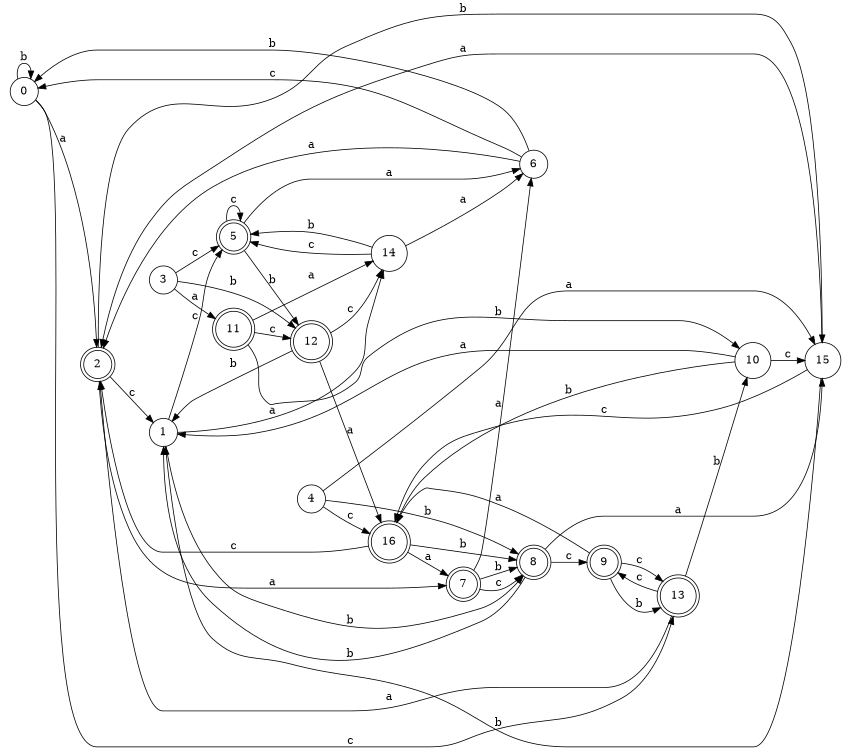 digraph n14_10 {
__start0 [label="" shape="none"];

rankdir=LR;
size="8,5";

s0 [style="filled", color="black", fillcolor="white" shape="circle", label="0"];
s1 [style="filled", color="black", fillcolor="white" shape="circle", label="1"];
s2 [style="rounded,filled", color="black", fillcolor="white" shape="doublecircle", label="2"];
s3 [style="filled", color="black", fillcolor="white" shape="circle", label="3"];
s4 [style="filled", color="black", fillcolor="white" shape="circle", label="4"];
s5 [style="rounded,filled", color="black", fillcolor="white" shape="doublecircle", label="5"];
s6 [style="filled", color="black", fillcolor="white" shape="circle", label="6"];
s7 [style="rounded,filled", color="black", fillcolor="white" shape="doublecircle", label="7"];
s8 [style="rounded,filled", color="black", fillcolor="white" shape="doublecircle", label="8"];
s9 [style="rounded,filled", color="black", fillcolor="white" shape="doublecircle", label="9"];
s10 [style="filled", color="black", fillcolor="white" shape="circle", label="10"];
s11 [style="rounded,filled", color="black", fillcolor="white" shape="doublecircle", label="11"];
s12 [style="rounded,filled", color="black", fillcolor="white" shape="doublecircle", label="12"];
s13 [style="rounded,filled", color="black", fillcolor="white" shape="doublecircle", label="13"];
s14 [style="filled", color="black", fillcolor="white" shape="circle", label="14"];
s15 [style="filled", color="black", fillcolor="white" shape="circle", label="15"];
s16 [style="rounded,filled", color="black", fillcolor="white" shape="doublecircle", label="16"];
s0 -> s2 [label="a"];
s0 -> s0 [label="b"];
s0 -> s13 [label="c"];
s1 -> s14 [label="a"];
s1 -> s8 [label="b"];
s1 -> s5 [label="c"];
s2 -> s7 [label="a"];
s2 -> s15 [label="b"];
s2 -> s1 [label="c"];
s3 -> s11 [label="a"];
s3 -> s12 [label="b"];
s3 -> s5 [label="c"];
s4 -> s15 [label="a"];
s4 -> s8 [label="b"];
s4 -> s16 [label="c"];
s5 -> s6 [label="a"];
s5 -> s12 [label="b"];
s5 -> s5 [label="c"];
s6 -> s2 [label="a"];
s6 -> s0 [label="b"];
s6 -> s0 [label="c"];
s7 -> s6 [label="a"];
s7 -> s8 [label="b"];
s7 -> s8 [label="c"];
s8 -> s15 [label="a"];
s8 -> s1 [label="b"];
s8 -> s9 [label="c"];
s9 -> s16 [label="a"];
s9 -> s13 [label="b"];
s9 -> s13 [label="c"];
s10 -> s1 [label="a"];
s10 -> s16 [label="b"];
s10 -> s15 [label="c"];
s11 -> s14 [label="a"];
s11 -> s10 [label="b"];
s11 -> s12 [label="c"];
s12 -> s16 [label="a"];
s12 -> s1 [label="b"];
s12 -> s14 [label="c"];
s13 -> s2 [label="a"];
s13 -> s10 [label="b"];
s13 -> s9 [label="c"];
s14 -> s6 [label="a"];
s14 -> s5 [label="b"];
s14 -> s5 [label="c"];
s15 -> s2 [label="a"];
s15 -> s1 [label="b"];
s15 -> s16 [label="c"];
s16 -> s7 [label="a"];
s16 -> s8 [label="b"];
s16 -> s2 [label="c"];

}